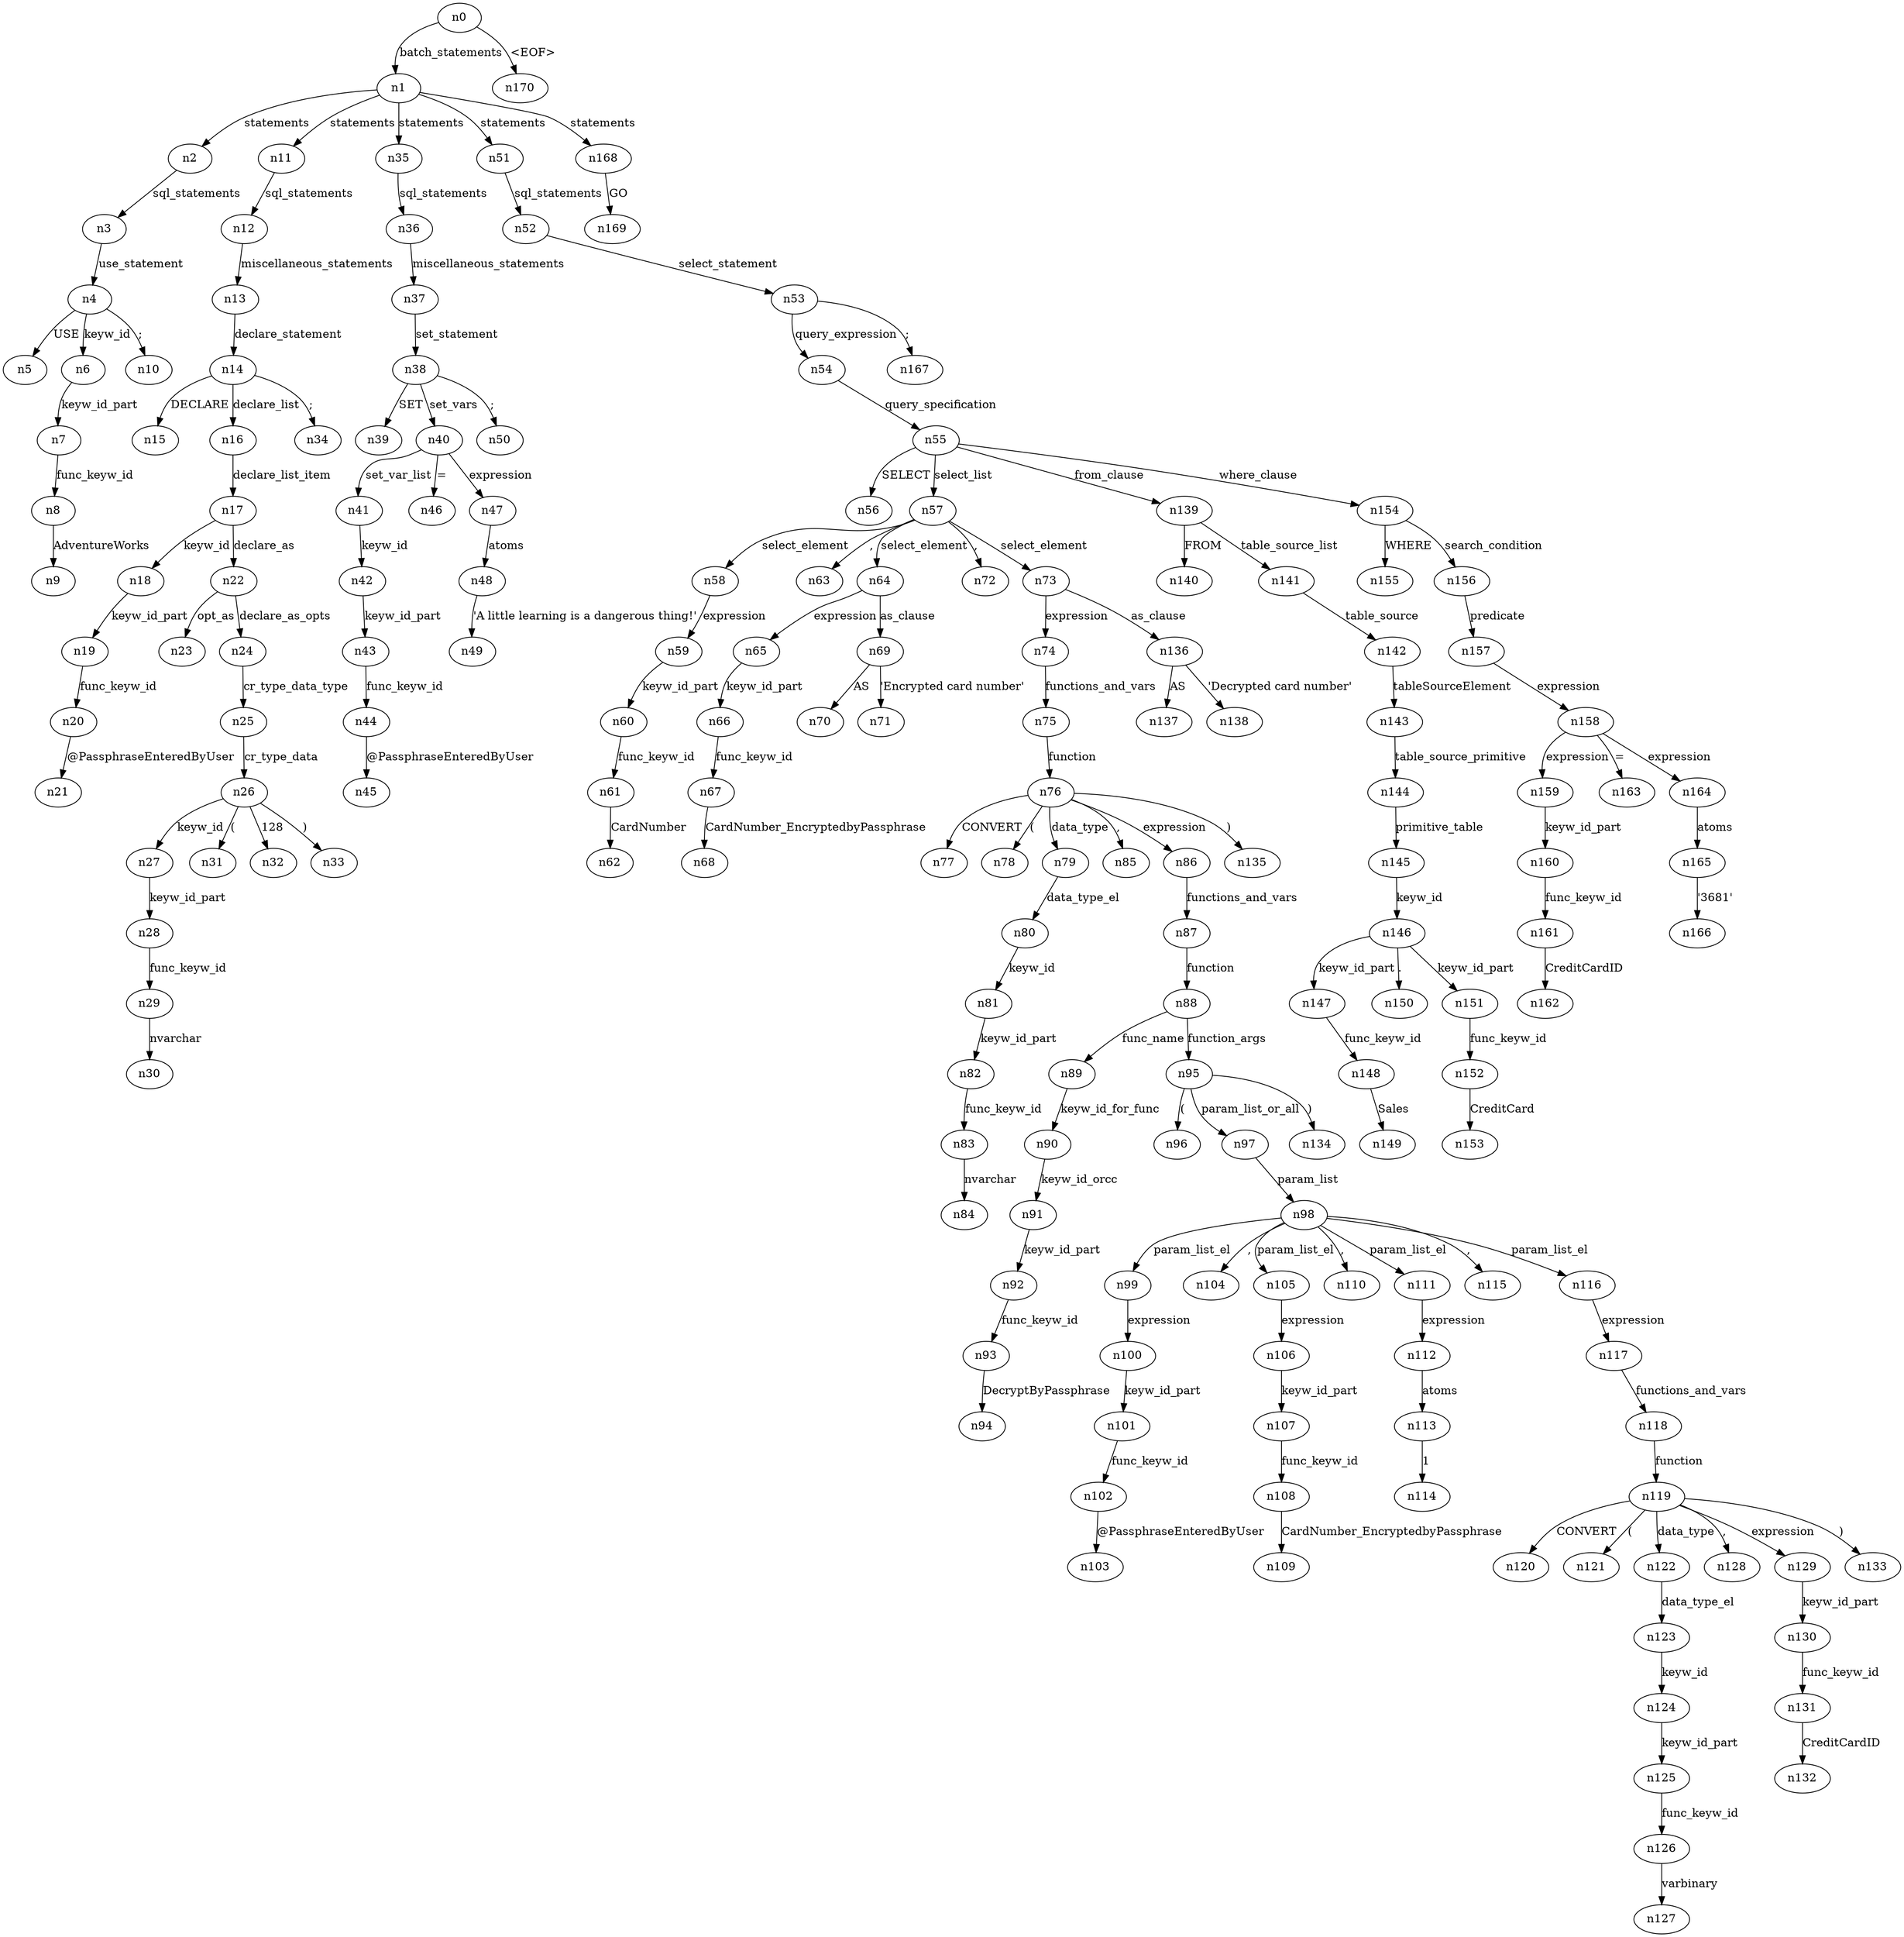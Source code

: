 digraph ParseTree {
  n0 -> n1 [label="batch_statements"];
  n1 -> n2 [label="statements"];
  n2 -> n3 [label="sql_statements"];
  n3 -> n4 [label="use_statement"];
  n4 -> n5 [label="USE"];
  n4 -> n6 [label="keyw_id"];
  n6 -> n7 [label="keyw_id_part"];
  n7 -> n8 [label="func_keyw_id"];
  n8 -> n9 [label="AdventureWorks"];
  n4 -> n10 [label=";"];
  n1 -> n11 [label="statements"];
  n11 -> n12 [label="sql_statements"];
  n12 -> n13 [label="miscellaneous_statements"];
  n13 -> n14 [label="declare_statement"];
  n14 -> n15 [label="DECLARE"];
  n14 -> n16 [label="declare_list"];
  n16 -> n17 [label="declare_list_item"];
  n17 -> n18 [label="keyw_id"];
  n18 -> n19 [label="keyw_id_part"];
  n19 -> n20 [label="func_keyw_id"];
  n20 -> n21 [label="@PassphraseEnteredByUser"];
  n17 -> n22 [label="declare_as"];
  n22 -> n23 [label="opt_as"];
  n22 -> n24 [label="declare_as_opts"];
  n24 -> n25 [label="cr_type_data_type"];
  n25 -> n26 [label="cr_type_data"];
  n26 -> n27 [label="keyw_id"];
  n27 -> n28 [label="keyw_id_part"];
  n28 -> n29 [label="func_keyw_id"];
  n29 -> n30 [label="nvarchar"];
  n26 -> n31 [label="("];
  n26 -> n32 [label="128"];
  n26 -> n33 [label=")"];
  n14 -> n34 [label=";"];
  n1 -> n35 [label="statements"];
  n35 -> n36 [label="sql_statements"];
  n36 -> n37 [label="miscellaneous_statements"];
  n37 -> n38 [label="set_statement"];
  n38 -> n39 [label="SET"];
  n38 -> n40 [label="set_vars"];
  n40 -> n41 [label="set_var_list"];
  n41 -> n42 [label="keyw_id"];
  n42 -> n43 [label="keyw_id_part"];
  n43 -> n44 [label="func_keyw_id"];
  n44 -> n45 [label="@PassphraseEnteredByUser"];
  n40 -> n46 [label="="];
  n40 -> n47 [label="expression"];
  n47 -> n48 [label="atoms"];
  n48 -> n49 [label="'A little learning is a dangerous thing!'"];
  n38 -> n50 [label=";"];
  n1 -> n51 [label="statements"];
  n51 -> n52 [label="sql_statements"];
  n52 -> n53 [label="select_statement"];
  n53 -> n54 [label="query_expression"];
  n54 -> n55 [label="query_specification"];
  n55 -> n56 [label="SELECT"];
  n55 -> n57 [label="select_list"];
  n57 -> n58 [label="select_element"];
  n58 -> n59 [label="expression"];
  n59 -> n60 [label="keyw_id_part"];
  n60 -> n61 [label="func_keyw_id"];
  n61 -> n62 [label="CardNumber"];
  n57 -> n63 [label=","];
  n57 -> n64 [label="select_element"];
  n64 -> n65 [label="expression"];
  n65 -> n66 [label="keyw_id_part"];
  n66 -> n67 [label="func_keyw_id"];
  n67 -> n68 [label="CardNumber_EncryptedbyPassphrase"];
  n64 -> n69 [label="as_clause"];
  n69 -> n70 [label="AS"];
  n69 -> n71 [label="'Encrypted card number'"];
  n57 -> n72 [label=","];
  n57 -> n73 [label="select_element"];
  n73 -> n74 [label="expression"];
  n74 -> n75 [label="functions_and_vars"];
  n75 -> n76 [label="function"];
  n76 -> n77 [label="CONVERT"];
  n76 -> n78 [label="("];
  n76 -> n79 [label="data_type"];
  n79 -> n80 [label="data_type_el"];
  n80 -> n81 [label="keyw_id"];
  n81 -> n82 [label="keyw_id_part"];
  n82 -> n83 [label="func_keyw_id"];
  n83 -> n84 [label="nvarchar"];
  n76 -> n85 [label=","];
  n76 -> n86 [label="expression"];
  n86 -> n87 [label="functions_and_vars"];
  n87 -> n88 [label="function"];
  n88 -> n89 [label="func_name"];
  n89 -> n90 [label="keyw_id_for_func"];
  n90 -> n91 [label="keyw_id_orcc"];
  n91 -> n92 [label="keyw_id_part"];
  n92 -> n93 [label="func_keyw_id"];
  n93 -> n94 [label="DecryptByPassphrase"];
  n88 -> n95 [label="function_args"];
  n95 -> n96 [label="("];
  n95 -> n97 [label="param_list_or_all"];
  n97 -> n98 [label="param_list"];
  n98 -> n99 [label="param_list_el"];
  n99 -> n100 [label="expression"];
  n100 -> n101 [label="keyw_id_part"];
  n101 -> n102 [label="func_keyw_id"];
  n102 -> n103 [label="@PassphraseEnteredByUser"];
  n98 -> n104 [label=","];
  n98 -> n105 [label="param_list_el"];
  n105 -> n106 [label="expression"];
  n106 -> n107 [label="keyw_id_part"];
  n107 -> n108 [label="func_keyw_id"];
  n108 -> n109 [label="CardNumber_EncryptedbyPassphrase"];
  n98 -> n110 [label=","];
  n98 -> n111 [label="param_list_el"];
  n111 -> n112 [label="expression"];
  n112 -> n113 [label="atoms"];
  n113 -> n114 [label="1"];
  n98 -> n115 [label=","];
  n98 -> n116 [label="param_list_el"];
  n116 -> n117 [label="expression"];
  n117 -> n118 [label="functions_and_vars"];
  n118 -> n119 [label="function"];
  n119 -> n120 [label="CONVERT"];
  n119 -> n121 [label="("];
  n119 -> n122 [label="data_type"];
  n122 -> n123 [label="data_type_el"];
  n123 -> n124 [label="keyw_id"];
  n124 -> n125 [label="keyw_id_part"];
  n125 -> n126 [label="func_keyw_id"];
  n126 -> n127 [label="varbinary"];
  n119 -> n128 [label=","];
  n119 -> n129 [label="expression"];
  n129 -> n130 [label="keyw_id_part"];
  n130 -> n131 [label="func_keyw_id"];
  n131 -> n132 [label="CreditCardID"];
  n119 -> n133 [label=")"];
  n95 -> n134 [label=")"];
  n76 -> n135 [label=")"];
  n73 -> n136 [label="as_clause"];
  n136 -> n137 [label="AS"];
  n136 -> n138 [label="'Decrypted card number'"];
  n55 -> n139 [label="from_clause"];
  n139 -> n140 [label="FROM"];
  n139 -> n141 [label="table_source_list"];
  n141 -> n142 [label="table_source"];
  n142 -> n143 [label="tableSourceElement"];
  n143 -> n144 [label="table_source_primitive"];
  n144 -> n145 [label="primitive_table"];
  n145 -> n146 [label="keyw_id"];
  n146 -> n147 [label="keyw_id_part"];
  n147 -> n148 [label="func_keyw_id"];
  n148 -> n149 [label="Sales"];
  n146 -> n150 [label="."];
  n146 -> n151 [label="keyw_id_part"];
  n151 -> n152 [label="func_keyw_id"];
  n152 -> n153 [label="CreditCard"];
  n55 -> n154 [label="where_clause"];
  n154 -> n155 [label="WHERE"];
  n154 -> n156 [label="search_condition"];
  n156 -> n157 [label="predicate"];
  n157 -> n158 [label="expression"];
  n158 -> n159 [label="expression"];
  n159 -> n160 [label="keyw_id_part"];
  n160 -> n161 [label="func_keyw_id"];
  n161 -> n162 [label="CreditCardID"];
  n158 -> n163 [label="="];
  n158 -> n164 [label="expression"];
  n164 -> n165 [label="atoms"];
  n165 -> n166 [label="'3681'"];
  n53 -> n167 [label=";"];
  n1 -> n168 [label="statements"];
  n168 -> n169 [label="GO"];
  n0 -> n170 [label="<EOF>"];
}
